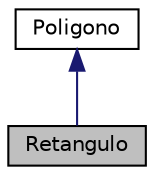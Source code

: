 digraph "Retangulo"
{
  edge [fontname="Helvetica",fontsize="10",labelfontname="Helvetica",labelfontsize="10"];
  node [fontname="Helvetica",fontsize="10",shape=record];
  Node1 [label="Retangulo",height=0.2,width=0.4,color="black", fillcolor="grey75", style="filled", fontcolor="black"];
  Node2 -> Node1 [dir="back",color="midnightblue",fontsize="10",style="solid",fontname="Helvetica"];
  Node2 [label="Poligono",height=0.2,width=0.4,color="black", fillcolor="white", style="filled",URL="$classPoligono.html",tooltip="The Poligono class eh a classe que utiliza pontos (vertices) para formar um poligono. "];
}
